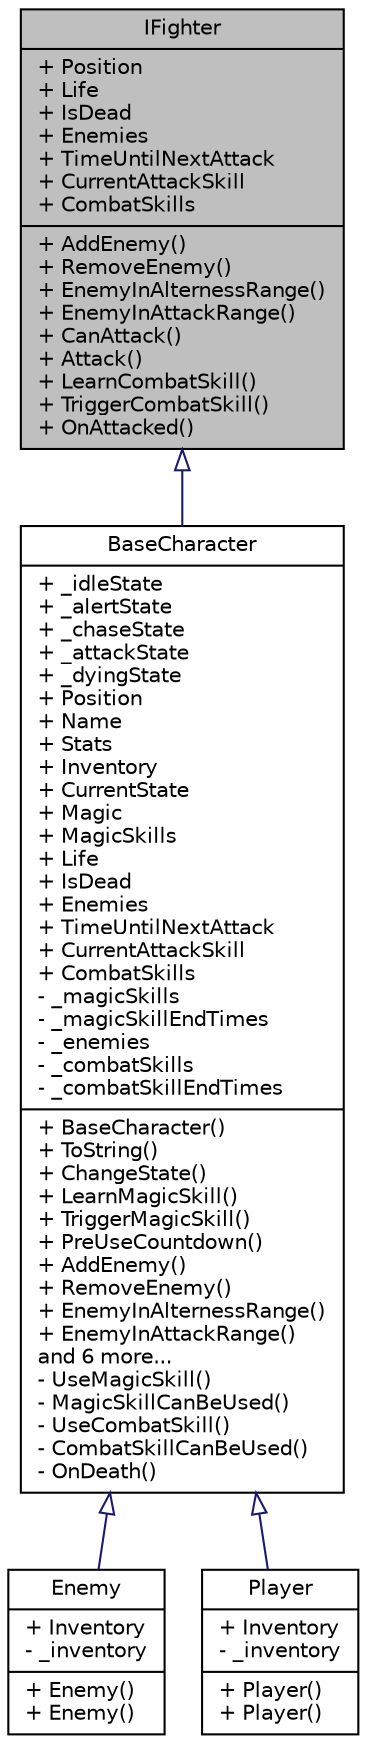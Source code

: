digraph "IFighter"
{
 // INTERACTIVE_SVG=YES
  edge [fontname="Helvetica",fontsize="10",labelfontname="Helvetica",labelfontsize="10"];
  node [fontname="Helvetica",fontsize="10",shape=record];
  Node1 [label="{IFighter\n|+ Position\l+ Life\l+ IsDead\l+ Enemies\l+ TimeUntilNextAttack\l+ CurrentAttackSkill\l+ CombatSkills\l|+ AddEnemy()\l+ RemoveEnemy()\l+ EnemyInAlternessRange()\l+ EnemyInAttackRange()\l+ CanAttack()\l+ Attack()\l+ LearnCombatSkill()\l+ TriggerCombatSkill()\l+ OnAttacked()\l}",height=0.2,width=0.4,color="black", fillcolor="grey75", style="filled", fontcolor="black"];
  Node1 -> Node2 [dir="back",color="midnightblue",fontsize="10",style="solid",arrowtail="onormal",fontname="Helvetica"];
  Node2 [label="{BaseCharacter\n|+ _idleState\l+ _alertState\l+ _chaseState\l+ _attackState\l+ _dyingState\l+ Position\l+ Name\l+ Stats\l+ Inventory\l+ CurrentState\l+ Magic\l+ MagicSkills\l+ Life\l+ IsDead\l+ Enemies\l+ TimeUntilNextAttack\l+ CurrentAttackSkill\l+ CombatSkills\l- _magicSkills\l- _magicSkillEndTimes\l- _enemies\l- _combatSkills\l- _combatSkillEndTimes\l|+ BaseCharacter()\l+ ToString()\l+ ChangeState()\l+ LearnMagicSkill()\l+ TriggerMagicSkill()\l+ PreUseCountdown()\l+ AddEnemy()\l+ RemoveEnemy()\l+ EnemyInAlternessRange()\l+ EnemyInAttackRange()\land 6 more...\l- UseMagicSkill()\l- MagicSkillCanBeUsed()\l- UseCombatSkill()\l- CombatSkillCanBeUsed()\l- OnDeath()\l}",height=0.2,width=0.4,color="black", fillcolor="white", style="filled",URL="$d9/d5c/class_action_rpg_kit_1_1_character_1_1_base_character.xhtml",tooltip="Base implementation of a Character."];
  Node2 -> Node3 [dir="back",color="midnightblue",fontsize="10",style="solid",arrowtail="onormal",fontname="Helvetica"];
  Node3 [label="{Enemy\n|+ Inventory\l- _inventory\l|+ Enemy()\l+ Enemy()\l}",height=0.2,width=0.4,color="black", fillcolor="white", style="filled",URL="$d2/df0/class_action_rpg_kit_1_1_character_1_1_enemy.xhtml",tooltip="Representation of a Hostile, game controlled character."];
  Node2 -> Node4 [dir="back",color="midnightblue",fontsize="10",style="solid",arrowtail="onormal",fontname="Helvetica"];
  Node4 [label="{Player\n|+ Inventory\l- _inventory\l|+ Player()\l+ Player()\l}",height=0.2,width=0.4,color="black", fillcolor="white", style="filled",URL="$d7/dd8/class_action_rpg_kit_1_1_character_1_1_player.xhtml",tooltip="Representation of a Player controllable character."];
}
